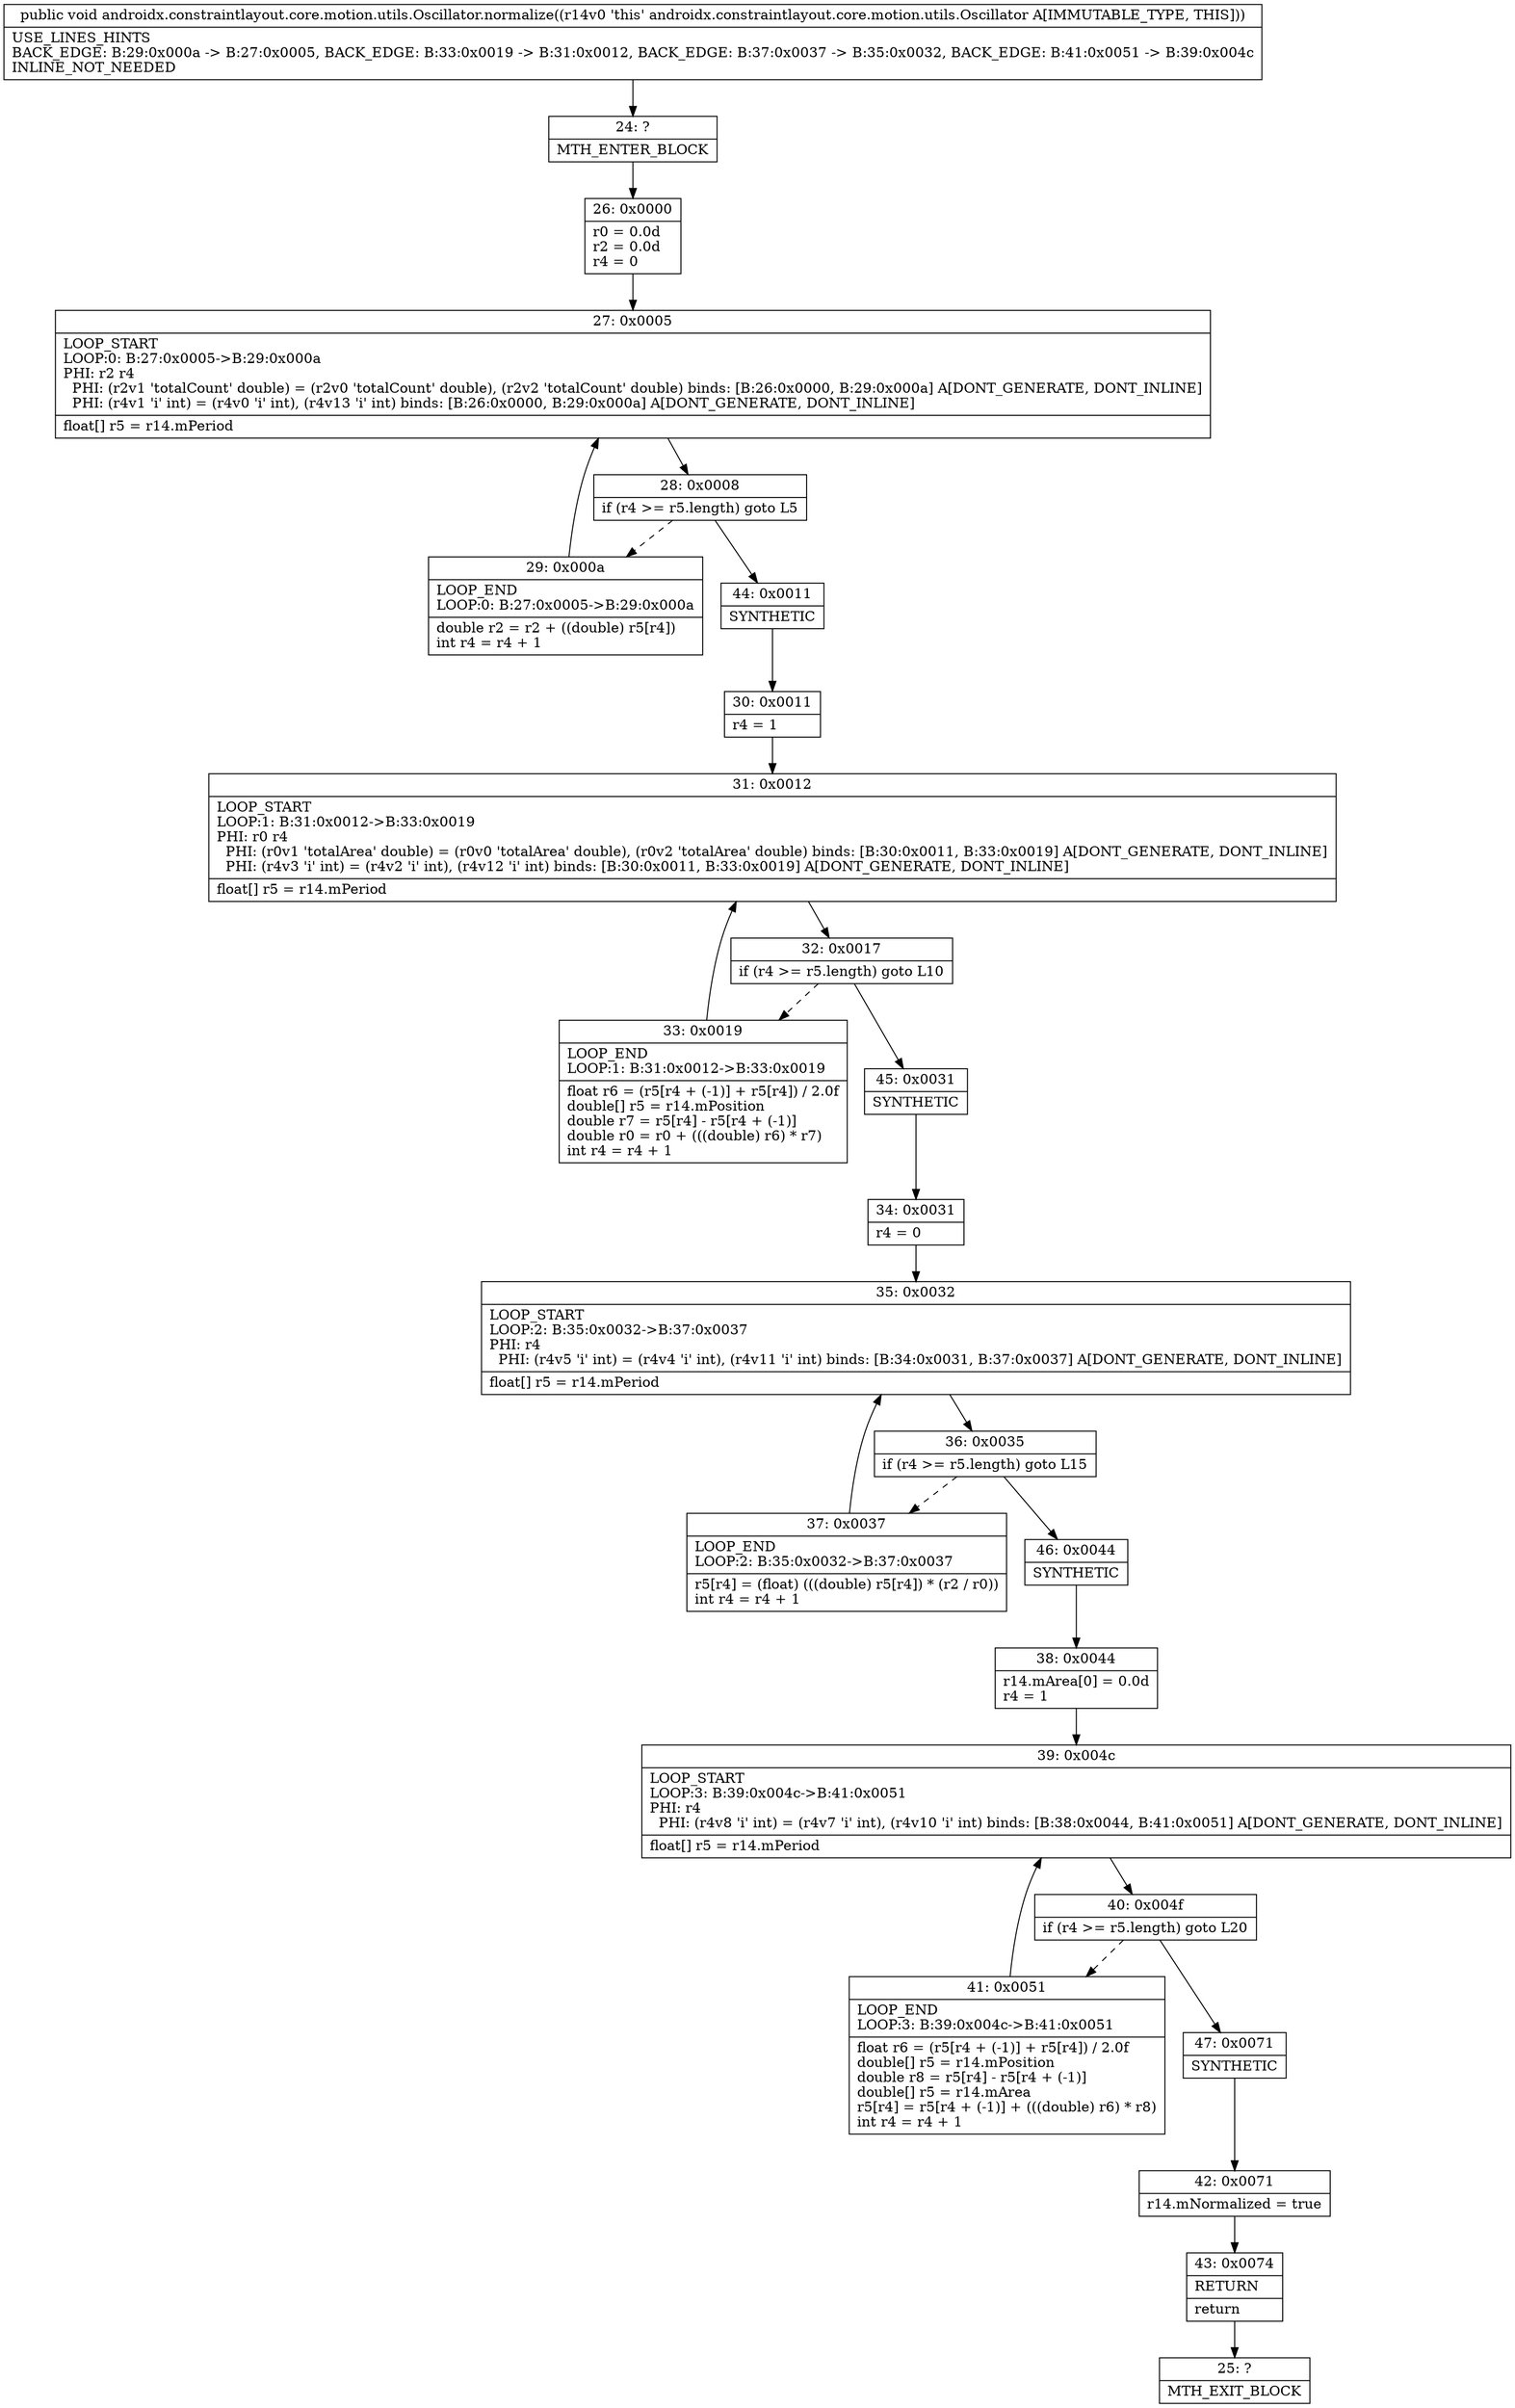 digraph "CFG forandroidx.constraintlayout.core.motion.utils.Oscillator.normalize()V" {
Node_24 [shape=record,label="{24\:\ ?|MTH_ENTER_BLOCK\l}"];
Node_26 [shape=record,label="{26\:\ 0x0000|r0 = 0.0d\lr2 = 0.0d\lr4 = 0\l}"];
Node_27 [shape=record,label="{27\:\ 0x0005|LOOP_START\lLOOP:0: B:27:0x0005\-\>B:29:0x000a\lPHI: r2 r4 \l  PHI: (r2v1 'totalCount' double) = (r2v0 'totalCount' double), (r2v2 'totalCount' double) binds: [B:26:0x0000, B:29:0x000a] A[DONT_GENERATE, DONT_INLINE]\l  PHI: (r4v1 'i' int) = (r4v0 'i' int), (r4v13 'i' int) binds: [B:26:0x0000, B:29:0x000a] A[DONT_GENERATE, DONT_INLINE]\l|float[] r5 = r14.mPeriod\l}"];
Node_28 [shape=record,label="{28\:\ 0x0008|if (r4 \>= r5.length) goto L5\l}"];
Node_29 [shape=record,label="{29\:\ 0x000a|LOOP_END\lLOOP:0: B:27:0x0005\-\>B:29:0x000a\l|double r2 = r2 + ((double) r5[r4])\lint r4 = r4 + 1\l}"];
Node_44 [shape=record,label="{44\:\ 0x0011|SYNTHETIC\l}"];
Node_30 [shape=record,label="{30\:\ 0x0011|r4 = 1\l}"];
Node_31 [shape=record,label="{31\:\ 0x0012|LOOP_START\lLOOP:1: B:31:0x0012\-\>B:33:0x0019\lPHI: r0 r4 \l  PHI: (r0v1 'totalArea' double) = (r0v0 'totalArea' double), (r0v2 'totalArea' double) binds: [B:30:0x0011, B:33:0x0019] A[DONT_GENERATE, DONT_INLINE]\l  PHI: (r4v3 'i' int) = (r4v2 'i' int), (r4v12 'i' int) binds: [B:30:0x0011, B:33:0x0019] A[DONT_GENERATE, DONT_INLINE]\l|float[] r5 = r14.mPeriod\l}"];
Node_32 [shape=record,label="{32\:\ 0x0017|if (r4 \>= r5.length) goto L10\l}"];
Node_33 [shape=record,label="{33\:\ 0x0019|LOOP_END\lLOOP:1: B:31:0x0012\-\>B:33:0x0019\l|float r6 = (r5[r4 + (\-1)] + r5[r4]) \/ 2.0f\ldouble[] r5 = r14.mPosition\ldouble r7 = r5[r4] \- r5[r4 + (\-1)]\ldouble r0 = r0 + (((double) r6) * r7)\lint r4 = r4 + 1\l}"];
Node_45 [shape=record,label="{45\:\ 0x0031|SYNTHETIC\l}"];
Node_34 [shape=record,label="{34\:\ 0x0031|r4 = 0\l}"];
Node_35 [shape=record,label="{35\:\ 0x0032|LOOP_START\lLOOP:2: B:35:0x0032\-\>B:37:0x0037\lPHI: r4 \l  PHI: (r4v5 'i' int) = (r4v4 'i' int), (r4v11 'i' int) binds: [B:34:0x0031, B:37:0x0037] A[DONT_GENERATE, DONT_INLINE]\l|float[] r5 = r14.mPeriod\l}"];
Node_36 [shape=record,label="{36\:\ 0x0035|if (r4 \>= r5.length) goto L15\l}"];
Node_37 [shape=record,label="{37\:\ 0x0037|LOOP_END\lLOOP:2: B:35:0x0032\-\>B:37:0x0037\l|r5[r4] = (float) (((double) r5[r4]) * (r2 \/ r0))\lint r4 = r4 + 1\l}"];
Node_46 [shape=record,label="{46\:\ 0x0044|SYNTHETIC\l}"];
Node_38 [shape=record,label="{38\:\ 0x0044|r14.mArea[0] = 0.0d\lr4 = 1\l}"];
Node_39 [shape=record,label="{39\:\ 0x004c|LOOP_START\lLOOP:3: B:39:0x004c\-\>B:41:0x0051\lPHI: r4 \l  PHI: (r4v8 'i' int) = (r4v7 'i' int), (r4v10 'i' int) binds: [B:38:0x0044, B:41:0x0051] A[DONT_GENERATE, DONT_INLINE]\l|float[] r5 = r14.mPeriod\l}"];
Node_40 [shape=record,label="{40\:\ 0x004f|if (r4 \>= r5.length) goto L20\l}"];
Node_41 [shape=record,label="{41\:\ 0x0051|LOOP_END\lLOOP:3: B:39:0x004c\-\>B:41:0x0051\l|float r6 = (r5[r4 + (\-1)] + r5[r4]) \/ 2.0f\ldouble[] r5 = r14.mPosition\ldouble r8 = r5[r4] \- r5[r4 + (\-1)]\ldouble[] r5 = r14.mArea\lr5[r4] = r5[r4 + (\-1)] + (((double) r6) * r8)\lint r4 = r4 + 1\l}"];
Node_47 [shape=record,label="{47\:\ 0x0071|SYNTHETIC\l}"];
Node_42 [shape=record,label="{42\:\ 0x0071|r14.mNormalized = true\l}"];
Node_43 [shape=record,label="{43\:\ 0x0074|RETURN\l|return\l}"];
Node_25 [shape=record,label="{25\:\ ?|MTH_EXIT_BLOCK\l}"];
MethodNode[shape=record,label="{public void androidx.constraintlayout.core.motion.utils.Oscillator.normalize((r14v0 'this' androidx.constraintlayout.core.motion.utils.Oscillator A[IMMUTABLE_TYPE, THIS]))  | USE_LINES_HINTS\lBACK_EDGE: B:29:0x000a \-\> B:27:0x0005, BACK_EDGE: B:33:0x0019 \-\> B:31:0x0012, BACK_EDGE: B:37:0x0037 \-\> B:35:0x0032, BACK_EDGE: B:41:0x0051 \-\> B:39:0x004c\lINLINE_NOT_NEEDED\l}"];
MethodNode -> Node_24;Node_24 -> Node_26;
Node_26 -> Node_27;
Node_27 -> Node_28;
Node_28 -> Node_29[style=dashed];
Node_28 -> Node_44;
Node_29 -> Node_27;
Node_44 -> Node_30;
Node_30 -> Node_31;
Node_31 -> Node_32;
Node_32 -> Node_33[style=dashed];
Node_32 -> Node_45;
Node_33 -> Node_31;
Node_45 -> Node_34;
Node_34 -> Node_35;
Node_35 -> Node_36;
Node_36 -> Node_37[style=dashed];
Node_36 -> Node_46;
Node_37 -> Node_35;
Node_46 -> Node_38;
Node_38 -> Node_39;
Node_39 -> Node_40;
Node_40 -> Node_41[style=dashed];
Node_40 -> Node_47;
Node_41 -> Node_39;
Node_47 -> Node_42;
Node_42 -> Node_43;
Node_43 -> Node_25;
}

